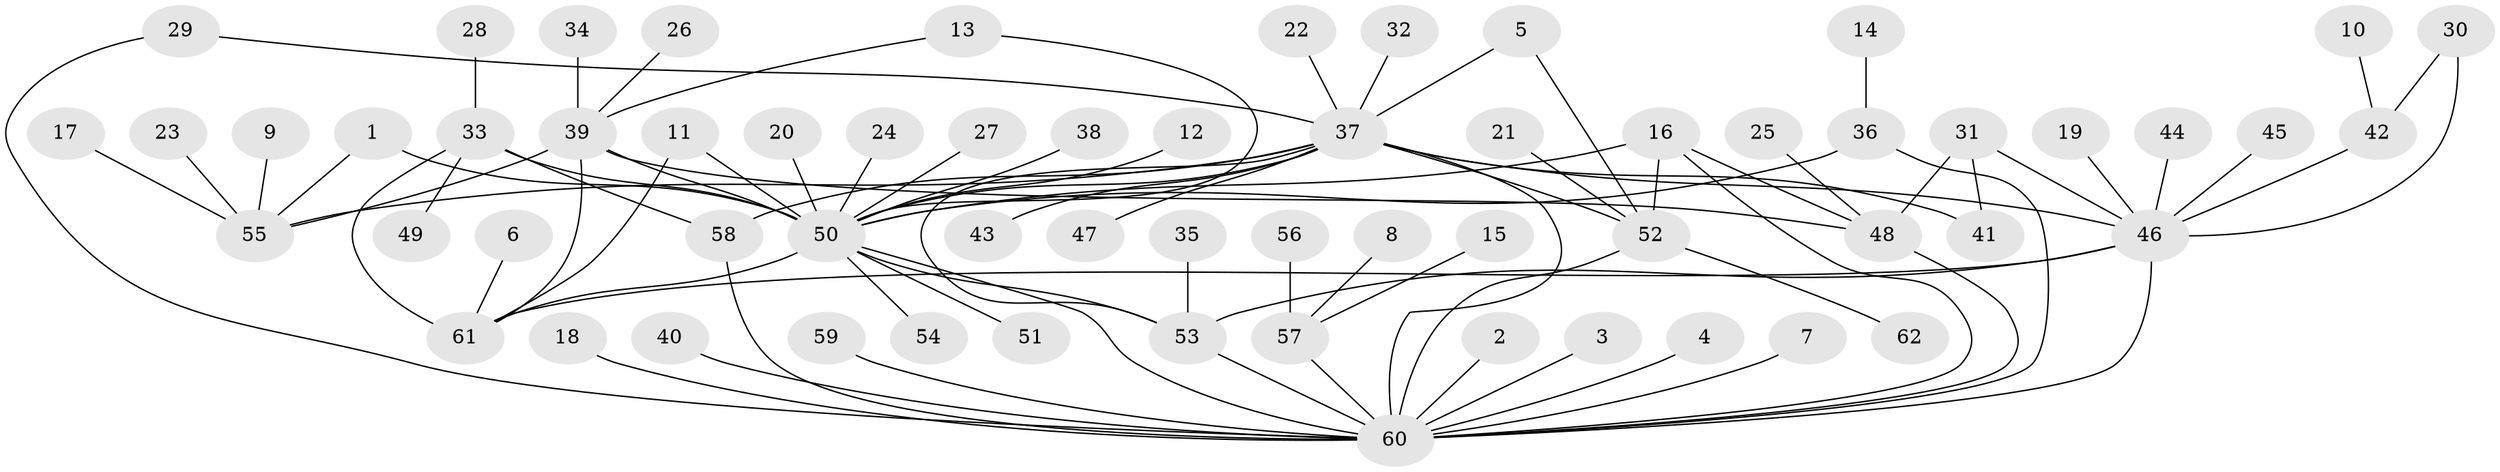 // original degree distribution, {2: 0.22580645161290322, 18: 0.008064516129032258, 19: 0.008064516129032258, 9: 0.008064516129032258, 7: 0.016129032258064516, 5: 0.056451612903225805, 1: 0.5241935483870968, 10: 0.008064516129032258, 8: 0.008064516129032258, 4: 0.056451612903225805, 6: 0.024193548387096774, 3: 0.04838709677419355, 14: 0.008064516129032258}
// Generated by graph-tools (version 1.1) at 2025/49/03/09/25 03:49:46]
// undirected, 62 vertices, 86 edges
graph export_dot {
graph [start="1"]
  node [color=gray90,style=filled];
  1;
  2;
  3;
  4;
  5;
  6;
  7;
  8;
  9;
  10;
  11;
  12;
  13;
  14;
  15;
  16;
  17;
  18;
  19;
  20;
  21;
  22;
  23;
  24;
  25;
  26;
  27;
  28;
  29;
  30;
  31;
  32;
  33;
  34;
  35;
  36;
  37;
  38;
  39;
  40;
  41;
  42;
  43;
  44;
  45;
  46;
  47;
  48;
  49;
  50;
  51;
  52;
  53;
  54;
  55;
  56;
  57;
  58;
  59;
  60;
  61;
  62;
  1 -- 50 [weight=1.0];
  1 -- 55 [weight=1.0];
  2 -- 60 [weight=1.0];
  3 -- 60 [weight=1.0];
  4 -- 60 [weight=1.0];
  5 -- 37 [weight=1.0];
  5 -- 52 [weight=1.0];
  6 -- 61 [weight=1.0];
  7 -- 60 [weight=1.0];
  8 -- 57 [weight=1.0];
  9 -- 55 [weight=1.0];
  10 -- 42 [weight=1.0];
  11 -- 50 [weight=1.0];
  11 -- 61 [weight=1.0];
  12 -- 50 [weight=1.0];
  13 -- 39 [weight=1.0];
  13 -- 50 [weight=1.0];
  14 -- 36 [weight=1.0];
  15 -- 57 [weight=1.0];
  16 -- 48 [weight=1.0];
  16 -- 50 [weight=1.0];
  16 -- 52 [weight=1.0];
  16 -- 60 [weight=1.0];
  17 -- 55 [weight=1.0];
  18 -- 60 [weight=1.0];
  19 -- 46 [weight=1.0];
  20 -- 50 [weight=1.0];
  21 -- 52 [weight=1.0];
  22 -- 37 [weight=1.0];
  23 -- 55 [weight=1.0];
  24 -- 50 [weight=1.0];
  25 -- 48 [weight=1.0];
  26 -- 39 [weight=1.0];
  27 -- 50 [weight=1.0];
  28 -- 33 [weight=1.0];
  29 -- 37 [weight=1.0];
  29 -- 60 [weight=1.0];
  30 -- 42 [weight=1.0];
  30 -- 46 [weight=1.0];
  31 -- 41 [weight=1.0];
  31 -- 46 [weight=1.0];
  31 -- 48 [weight=1.0];
  32 -- 37 [weight=1.0];
  33 -- 49 [weight=1.0];
  33 -- 50 [weight=1.0];
  33 -- 58 [weight=1.0];
  33 -- 61 [weight=1.0];
  34 -- 39 [weight=1.0];
  35 -- 53 [weight=1.0];
  36 -- 50 [weight=1.0];
  36 -- 60 [weight=1.0];
  37 -- 41 [weight=1.0];
  37 -- 43 [weight=1.0];
  37 -- 46 [weight=1.0];
  37 -- 47 [weight=1.0];
  37 -- 50 [weight=1.0];
  37 -- 52 [weight=1.0];
  37 -- 53 [weight=1.0];
  37 -- 55 [weight=1.0];
  37 -- 58 [weight=1.0];
  37 -- 60 [weight=2.0];
  38 -- 50 [weight=1.0];
  39 -- 48 [weight=1.0];
  39 -- 50 [weight=1.0];
  39 -- 55 [weight=1.0];
  39 -- 61 [weight=1.0];
  40 -- 60 [weight=1.0];
  42 -- 46 [weight=1.0];
  44 -- 46 [weight=1.0];
  45 -- 46 [weight=1.0];
  46 -- 53 [weight=1.0];
  46 -- 60 [weight=3.0];
  46 -- 61 [weight=1.0];
  48 -- 60 [weight=1.0];
  50 -- 51 [weight=1.0];
  50 -- 53 [weight=1.0];
  50 -- 54 [weight=1.0];
  50 -- 60 [weight=2.0];
  50 -- 61 [weight=2.0];
  52 -- 60 [weight=1.0];
  52 -- 62 [weight=1.0];
  53 -- 60 [weight=1.0];
  56 -- 57 [weight=1.0];
  57 -- 60 [weight=1.0];
  58 -- 60 [weight=1.0];
  59 -- 60 [weight=1.0];
}
